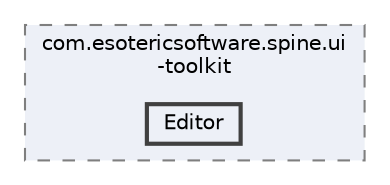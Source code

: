 digraph "external/spine-runtimes/spine-unity/Modules/com.esotericsoftware.spine.ui-toolkit/Editor"
{
 // LATEX_PDF_SIZE
  bgcolor="transparent";
  edge [fontname=Helvetica,fontsize=10,labelfontname=Helvetica,labelfontsize=10];
  node [fontname=Helvetica,fontsize=10,shape=box,height=0.2,width=0.4];
  compound=true
  subgraph clusterdir_c0c8b51df7c018be6cb14bee24b8a78d {
    graph [ bgcolor="#edf0f7", pencolor="grey50", label="com.esotericsoftware.spine.ui\l-toolkit", fontname=Helvetica,fontsize=10 style="filled,dashed", URL="dir_c0c8b51df7c018be6cb14bee24b8a78d.html",tooltip=""]
  dir_3b104bfa5a25d89624ddbbeebb67785a [label="Editor", fillcolor="#edf0f7", color="grey25", style="filled,bold", URL="dir_3b104bfa5a25d89624ddbbeebb67785a.html",tooltip=""];
  }
}
